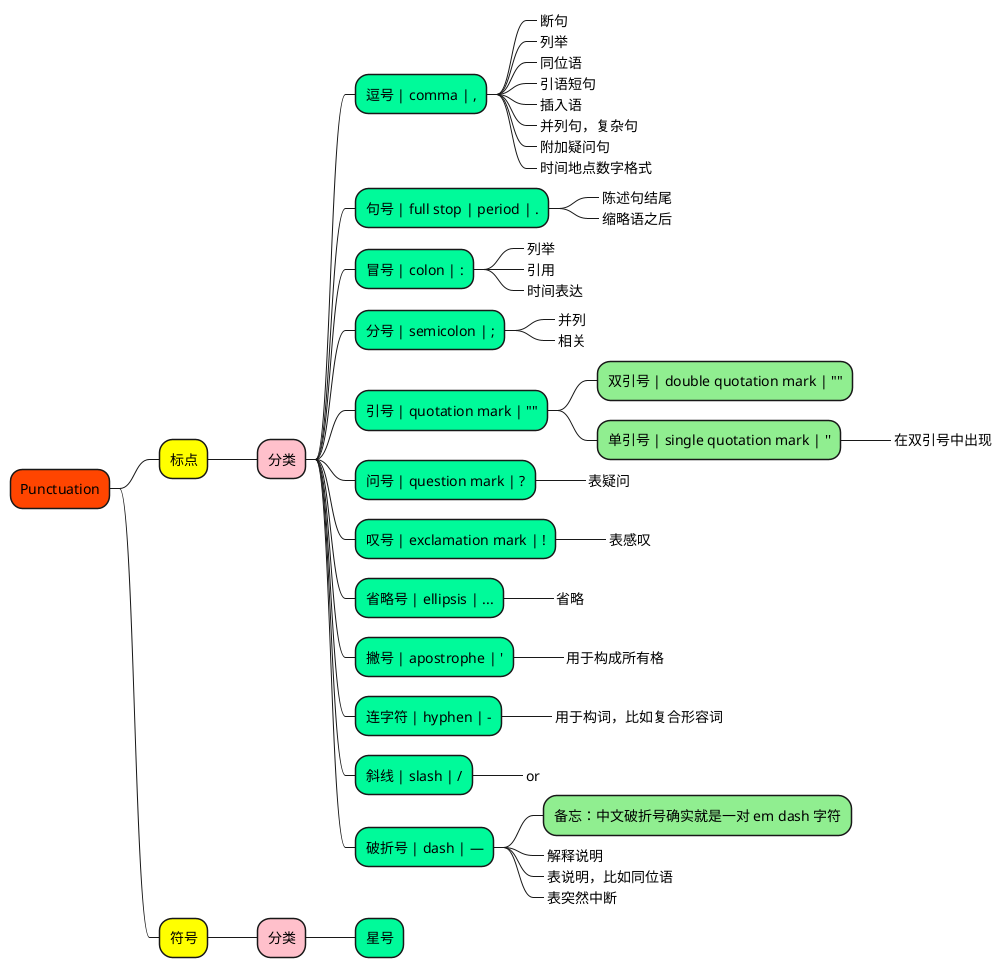 @startmindmap

+[#OrangeRed] Punctuation

++[#yellow] 标点

+++[#Pink] 分类

++++[#MediumSpringGreen] 逗号 | comma | ,
+++++[#LightGreen]_ 断句
+++++[#LightGreen]_ 列举
+++++[#LightGreen]_ 同位语
+++++[#LightGreen]_ 引语短句
+++++[#LightGreen]_ 插入语
+++++[#LightGreen]_ 并列句，复杂句
+++++[#LightGreen]_ 附加疑问句
+++++[#LightGreen]_ 时间地点数字格式
++++[#MediumSpringGreen] 句号 | full stop | period | .
+++++[#LightGreen]_ 陈述句结尾
+++++[#LightGreen]_ 缩略语之后

++++[#MediumSpringGreen] 冒号 | colon | :
+++++[#LightGreen]_ 列举
+++++[#LightGreen]_ 引用
+++++[#LightGreen]_ 时间表达
++++[#MediumSpringGreen] 分号 | semicolon | ;
+++++[#LightGreen]_ 并列
+++++[#LightGreen]_ 相关

++++[#MediumSpringGreen] 引号 | quotation mark | ""
+++++[#LightGreen] 双引号 | double quotation mark | ""
+++++[#LightGreen] 单引号 | single quotation mark | ''
++++++[#Aquamarine]_ 在双引号中出现
++++[#MediumSpringGreen] 问号 | question mark | ?
+++++[#LightGreen]_ 表疑问
++++[#MediumSpringGreen] 叹号 | exclamation mark | !
+++++[#LightGreen]_ 表感叹
++++[#MediumSpringGreen] 省略号 | ellipsis | ...
+++++[#LightGreen]_ 省略
++++[#MediumSpringGreen] 撇号 | apostrophe | '
+++++[#LightGreen]_ 用于构成所有格
++++[#MediumSpringGreen] 连字符 | hyphen | -
+++++[#LightGreen]_ 用于构词，比如复合形容词

++++[#MediumSpringGreen] 斜线 | slash | /
+++++[#LightGreen]_ or
++++[#MediumSpringGreen] 破折号 | dash | —
+++++[#LightGreen] 备忘：中文破折号确实就是一对 em dash 字符
+++++[#LightGreen]_ 解释说明
+++++[#LightGreen]_ 表说明，比如同位语
+++++[#LightGreen]_ 表突然中断


++[#yellow] 符号

+++[#Pink] 分类

++++[#MediumSpringGreen] 星号


'英语标点符号用法 https://www.bilibili.com/video/BV1Q34y1X7nB


@endmindmap